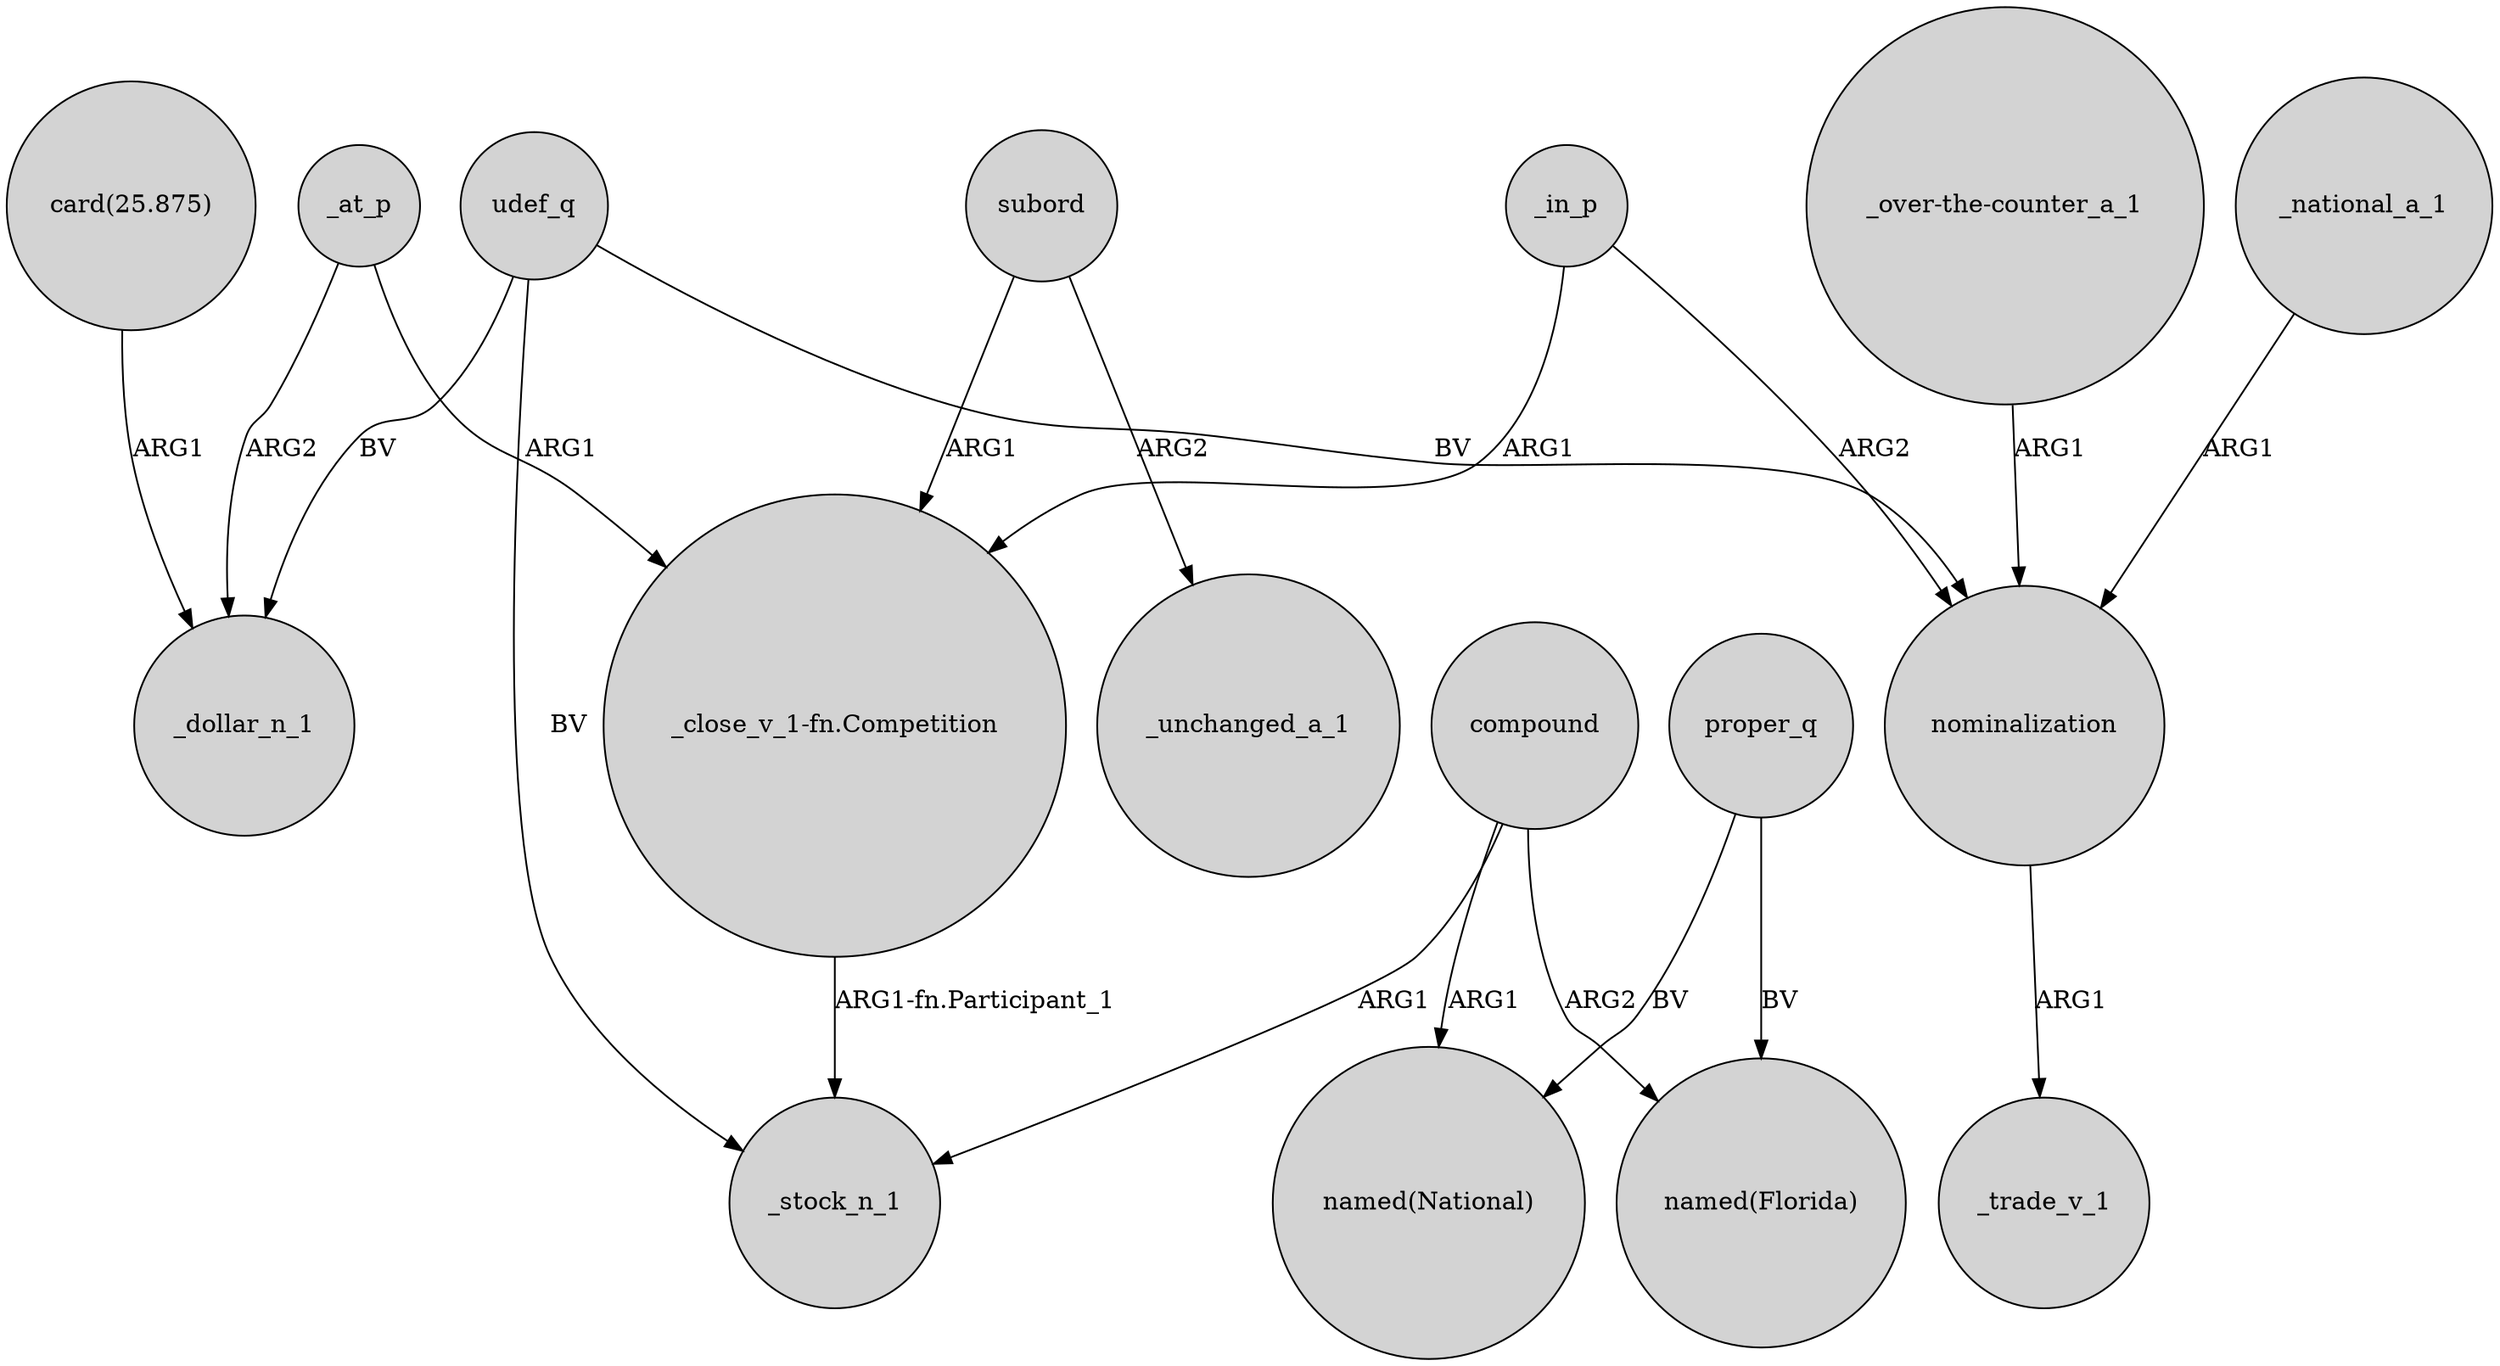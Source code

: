 digraph {
	node [shape=circle style=filled]
	"card(25.875)" -> _dollar_n_1 [label=ARG1]
	subord -> _unchanged_a_1 [label=ARG2]
	_at_p -> "_close_v_1-fn.Competition" [label=ARG1]
	"_over-the-counter_a_1" -> nominalization [label=ARG1]
	"_close_v_1-fn.Competition" -> _stock_n_1 [label="ARG1-fn.Participant_1"]
	udef_q -> nominalization [label=BV]
	subord -> "_close_v_1-fn.Competition" [label=ARG1]
	compound -> _stock_n_1 [label=ARG1]
	compound -> "named(National)" [label=ARG1]
	udef_q -> _stock_n_1 [label=BV]
	_at_p -> _dollar_n_1 [label=ARG2]
	compound -> "named(Florida)" [label=ARG2]
	udef_q -> _dollar_n_1 [label=BV]
	proper_q -> "named(Florida)" [label=BV]
	proper_q -> "named(National)" [label=BV]
	_in_p -> nominalization [label=ARG2]
	_national_a_1 -> nominalization [label=ARG1]
	_in_p -> "_close_v_1-fn.Competition" [label=ARG1]
	nominalization -> _trade_v_1 [label=ARG1]
}
